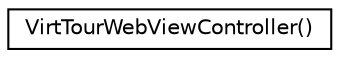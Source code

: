digraph "Graphical Class Hierarchy"
{
  edge [fontname="Helvetica",fontsize="10",labelfontname="Helvetica",labelfontsize="10"];
  node [fontname="Helvetica",fontsize="10",shape=record];
  rankdir="LR";
  Node1 [label="VirtTourWebViewController()",height=0.2,width=0.4,color="black", fillcolor="white", style="filled",URL="$category_virt_tour_web_view_controller_07_08.html"];
}
